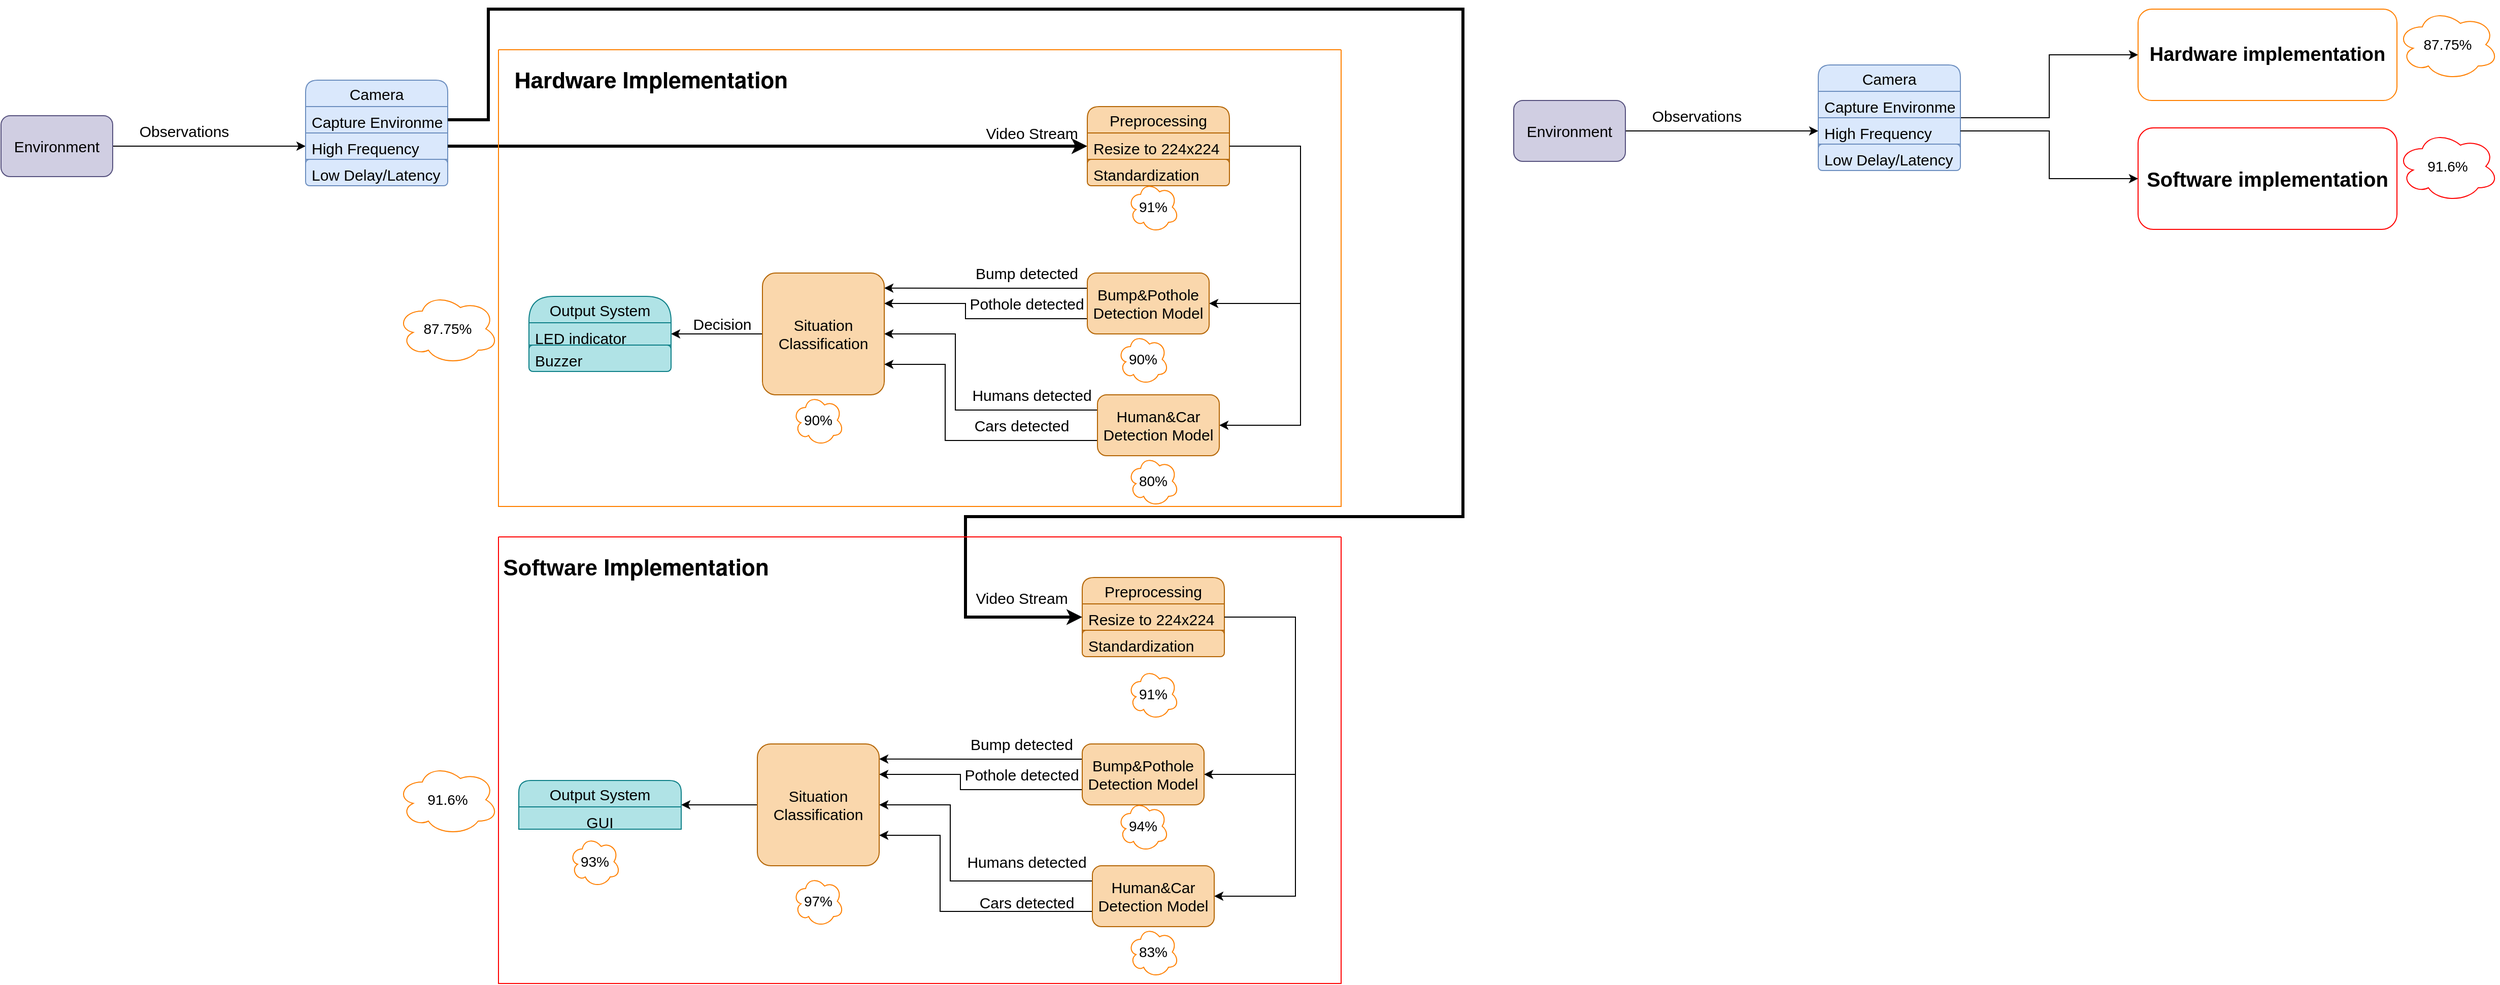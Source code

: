 <mxfile version="14.6.13" type="device"><diagram id="iNwZoOivhCcL0h3aQmpG" name="Page-1"><mxGraphModel dx="3410" dy="1480" grid="1" gridSize="10" guides="1" tooltips="1" connect="1" arrows="1" fold="1" page="1" pageScale="1" pageWidth="850" pageHeight="1100" math="0" shadow="0"><root><mxCell id="0"/><mxCell id="1" parent="0"/><mxCell id="1qs8nnv00DE6NYMP3He4-23" style="edgeStyle=orthogonalEdgeStyle;rounded=0;orthogonalLoop=1;jettySize=auto;html=1;exitX=1;exitY=0.5;exitDx=0;exitDy=0;entryX=0;entryY=0.5;entryDx=0;entryDy=0;fontSize=15;" parent="1" source="1qs8nnv00DE6NYMP3He4-6" target="1qs8nnv00DE6NYMP3He4-21" edge="1"><mxGeometry relative="1" as="geometry"><Array as="points"><mxPoint x="-90" y="255"/><mxPoint x="-90" y="255"/></Array></mxGeometry></mxCell><mxCell id="1qs8nnv00DE6NYMP3He4-6" value="&lt;font style=&quot;font-size: 15px;&quot;&gt;Environment&lt;/font&gt;" style="rounded=1;whiteSpace=wrap;html=1;fillColor=#d0cee2;strokeColor=#56517e;fontSize=15;" parent="1" vertex="1"><mxGeometry x="-320" y="225" width="110" height="60" as="geometry"/></mxCell><mxCell id="1qs8nnv00DE6NYMP3He4-19" value="Camera" style="swimlane;fontStyle=0;childLayout=stackLayout;horizontal=1;startSize=26;horizontalStack=0;resizeParent=1;resizeParentMax=0;resizeLast=0;collapsible=1;marginBottom=0;rounded=1;labelBackgroundColor=none;fillColor=#dae8fc;strokeColor=#6c8ebf;fontSize=15;" parent="1" vertex="1"><mxGeometry x="-20" y="190" width="140" height="104" as="geometry"/></mxCell><mxCell id="1qs8nnv00DE6NYMP3He4-20" value="Capture Environment" style="text;strokeColor=#6c8ebf;fillColor=#dae8fc;align=left;verticalAlign=top;spacingLeft=4;spacingRight=4;overflow=hidden;rotatable=0;points=[[0,0.5],[1,0.5]];portConstraint=eastwest;fontSize=15;" parent="1qs8nnv00DE6NYMP3He4-19" vertex="1"><mxGeometry y="26" width="140" height="26" as="geometry"/></mxCell><mxCell id="1qs8nnv00DE6NYMP3He4-21" value="High Frequency" style="text;strokeColor=#6c8ebf;fillColor=#dae8fc;align=left;verticalAlign=top;spacingLeft=4;spacingRight=4;overflow=hidden;rotatable=0;points=[[0,0.5],[1,0.5]];portConstraint=eastwest;fontSize=15;" parent="1qs8nnv00DE6NYMP3He4-19" vertex="1"><mxGeometry y="52" width="140" height="26" as="geometry"/></mxCell><mxCell id="1qs8nnv00DE6NYMP3He4-22" value="Low Delay/Latency" style="text;strokeColor=#6c8ebf;fillColor=#dae8fc;align=left;verticalAlign=top;spacingLeft=4;spacingRight=4;overflow=hidden;rotatable=0;points=[[0,0.5],[1,0.5]];portConstraint=eastwest;rounded=1;fontSize=15;" parent="1qs8nnv00DE6NYMP3He4-19" vertex="1"><mxGeometry y="78" width="140" height="26" as="geometry"/></mxCell><mxCell id="1qs8nnv00DE6NYMP3He4-25" style="edgeStyle=orthogonalEdgeStyle;rounded=0;orthogonalLoop=1;jettySize=auto;html=1;exitX=1;exitY=0.5;exitDx=0;exitDy=0;entryX=0;entryY=0.5;entryDx=0;entryDy=0;fontSize=15;strokeWidth=3;" parent="1" source="1qs8nnv00DE6NYMP3He4-21" target="1qs8nnv00DE6NYMP3He4-31" edge="1"><mxGeometry relative="1" as="geometry"><mxPoint x="750" y="255" as="targetPoint"/></mxGeometry></mxCell><mxCell id="1qs8nnv00DE6NYMP3He4-26" value="&lt;font style=&quot;font-size: 15px;&quot;&gt;Video Stream&lt;/font&gt;" style="text;html=1;align=center;verticalAlign=middle;resizable=0;points=[];autosize=1;strokeColor=none;fontSize=15;" parent="1" vertex="1"><mxGeometry x="640" y="232" width="110" height="20" as="geometry"/></mxCell><mxCell id="1qs8nnv00DE6NYMP3He4-30" value="Preprocessing" style="swimlane;fontStyle=0;childLayout=stackLayout;horizontal=1;startSize=26;horizontalStack=0;resizeParent=1;resizeParentMax=0;resizeLast=0;collapsible=1;marginBottom=0;rounded=1;fillColor=#fad7ac;strokeColor=#b46504;fontSize=15;" parent="1" vertex="1"><mxGeometry x="750" y="216" width="140" height="78" as="geometry"><mxRectangle x="730" y="406" width="110" height="26" as="alternateBounds"/></mxGeometry></mxCell><mxCell id="1qs8nnv00DE6NYMP3He4-31" value="Resize to 224x224" style="text;strokeColor=#b46504;fillColor=#fad7ac;align=left;verticalAlign=top;spacingLeft=4;spacingRight=4;overflow=hidden;rotatable=0;points=[[0,0.5],[1,0.5]];portConstraint=eastwest;rounded=0;fontSize=15;" parent="1qs8nnv00DE6NYMP3He4-30" vertex="1"><mxGeometry y="26" width="140" height="26" as="geometry"/></mxCell><mxCell id="1qs8nnv00DE6NYMP3He4-32" value="Standardization" style="text;strokeColor=#b46504;fillColor=#fad7ac;align=left;verticalAlign=top;spacingLeft=4;spacingRight=4;overflow=hidden;rotatable=0;points=[[0,0.5],[1,0.5]];portConstraint=eastwest;rounded=1;fontSize=15;" parent="1qs8nnv00DE6NYMP3He4-30" vertex="1"><mxGeometry y="52" width="140" height="26" as="geometry"/></mxCell><mxCell id="1qs8nnv00DE6NYMP3He4-46" style="edgeStyle=orthogonalEdgeStyle;rounded=0;orthogonalLoop=1;jettySize=auto;html=1;exitX=1;exitY=0.5;exitDx=0;exitDy=0;entryX=1;entryY=0.5;entryDx=0;entryDy=0;fontSize=15;" parent="1" source="1qs8nnv00DE6NYMP3He4-31" target="1qs8nnv00DE6NYMP3He4-48" edge="1"><mxGeometry relative="1" as="geometry"><mxPoint x="890" y="255" as="sourcePoint"/><mxPoint x="870" y="417" as="targetPoint"/><Array as="points"><mxPoint x="960" y="255"/><mxPoint x="960" y="410"/></Array></mxGeometry></mxCell><mxCell id="1qs8nnv00DE6NYMP3He4-47" value="" style="endArrow=classic;html=1;exitX=1;exitY=0.5;exitDx=0;exitDy=0;entryX=1;entryY=0.5;entryDx=0;entryDy=0;rounded=0;fontSize=15;" parent="1" source="1qs8nnv00DE6NYMP3He4-31" target="1qs8nnv00DE6NYMP3He4-49" edge="1"><mxGeometry width="50" height="50" relative="1" as="geometry"><mxPoint x="930" y="500" as="sourcePoint"/><mxPoint x="870" y="559.0" as="targetPoint"/><Array as="points"><mxPoint x="960" y="255"/><mxPoint x="960" y="530"/></Array></mxGeometry></mxCell><mxCell id="1qs8nnv00DE6NYMP3He4-56" style="edgeStyle=orthogonalEdgeStyle;rounded=0;orthogonalLoop=1;jettySize=auto;html=1;exitX=0;exitY=0.75;exitDx=0;exitDy=0;entryX=1;entryY=0.25;entryDx=0;entryDy=0;fontSize=15;" parent="1" source="1qs8nnv00DE6NYMP3He4-48" target="1qs8nnv00DE6NYMP3He4-64" edge="1"><mxGeometry relative="1" as="geometry"><mxPoint x="441.52" y="433.36" as="targetPoint"/><Array as="points"><mxPoint x="630" y="425"/><mxPoint x="630" y="410"/></Array></mxGeometry></mxCell><mxCell id="1qs8nnv00DE6NYMP3He4-74" style="edgeStyle=orthogonalEdgeStyle;rounded=0;orthogonalLoop=1;jettySize=auto;html=1;exitX=0;exitY=0.25;exitDx=0;exitDy=0;entryX=1;entryY=0.124;entryDx=0;entryDy=0;entryPerimeter=0;fontSize=15;" parent="1" source="1qs8nnv00DE6NYMP3He4-48" target="1qs8nnv00DE6NYMP3He4-64" edge="1"><mxGeometry relative="1" as="geometry"/></mxCell><mxCell id="1qs8nnv00DE6NYMP3He4-48" value="Bump&amp;amp;Pothole Detection Model" style="rounded=1;whiteSpace=wrap;html=1;fillColor=#fad7ac;strokeColor=#b46504;fontSize=15;" parent="1" vertex="1"><mxGeometry x="750" y="380" width="120" height="60" as="geometry"/></mxCell><mxCell id="1qs8nnv00DE6NYMP3He4-50" style="edgeStyle=orthogonalEdgeStyle;rounded=0;orthogonalLoop=1;jettySize=auto;html=1;exitX=0;exitY=0.25;exitDx=0;exitDy=0;entryX=1;entryY=0.5;entryDx=0;entryDy=0;fontSize=15;" parent="1" source="1qs8nnv00DE6NYMP3He4-49" target="1qs8nnv00DE6NYMP3He4-64" edge="1"><mxGeometry relative="1" as="geometry"><mxPoint x="441.12" y="450.96" as="targetPoint"/><Array as="points"><mxPoint x="620" y="515"/><mxPoint x="620" y="440"/></Array></mxGeometry></mxCell><mxCell id="1qs8nnv00DE6NYMP3He4-52" style="edgeStyle=orthogonalEdgeStyle;rounded=0;orthogonalLoop=1;jettySize=auto;html=1;exitX=0;exitY=0.75;exitDx=0;exitDy=0;entryX=1;entryY=0.75;entryDx=0;entryDy=0;fontSize=15;" parent="1" source="1qs8nnv00DE6NYMP3He4-49" target="1qs8nnv00DE6NYMP3He4-64" edge="1"><mxGeometry relative="1" as="geometry"><mxPoint x="457.68" y="473.52" as="targetPoint"/><Array as="points"><mxPoint x="610" y="545"/><mxPoint x="610" y="470"/></Array></mxGeometry></mxCell><mxCell id="1qs8nnv00DE6NYMP3He4-55" value="Bump detected" style="text;html=1;align=center;verticalAlign=middle;resizable=0;points=[];autosize=1;strokeColor=none;fontSize=15;" parent="1" vertex="1"><mxGeometry x="630" y="370" width="120" height="20" as="geometry"/></mxCell><mxCell id="1qs8nnv00DE6NYMP3He4-57" value="Pothole detected" style="text;html=1;align=center;verticalAlign=middle;resizable=0;points=[];autosize=1;strokeColor=none;fontSize=15;" parent="1" vertex="1"><mxGeometry x="625" y="400" width="130" height="20" as="geometry"/></mxCell><mxCell id="1qs8nnv00DE6NYMP3He4-79" style="edgeStyle=orthogonalEdgeStyle;rounded=0;orthogonalLoop=1;jettySize=auto;html=1;exitX=0;exitY=0.5;exitDx=0;exitDy=0;entryX=1;entryY=0.5;entryDx=0;entryDy=0;fontSize=15;" parent="1" source="1qs8nnv00DE6NYMP3He4-64" target="1qs8nnv00DE6NYMP3He4-76" edge="1"><mxGeometry relative="1" as="geometry"/></mxCell><mxCell id="1qs8nnv00DE6NYMP3He4-64" value="Situation Classification" style="rounded=1;whiteSpace=wrap;html=1;arcSize=11;fillColor=#fad7ac;strokeColor=#b46504;fontSize=15;" parent="1" vertex="1"><mxGeometry x="430" y="380" width="120" height="120" as="geometry"/></mxCell><mxCell id="1qs8nnv00DE6NYMP3He4-75" value="Output System" style="swimlane;fontStyle=0;childLayout=stackLayout;horizontal=1;startSize=26;horizontalStack=0;resizeParent=1;resizeParentMax=0;resizeLast=0;collapsible=1;marginBottom=0;rounded=1;fillColor=#b0e3e6;strokeColor=#0e8088;fontSize=15;arcSize=31;" parent="1" vertex="1"><mxGeometry x="200" y="403" width="140" height="74" as="geometry"/></mxCell><mxCell id="1qs8nnv00DE6NYMP3He4-76" value="LED indicator" style="text;strokeColor=#0e8088;fillColor=#b0e3e6;align=left;verticalAlign=top;spacingLeft=4;spacingRight=4;overflow=hidden;rotatable=0;points=[[0,0.5],[1,0.5]];portConstraint=eastwest;rounded=0;fontSize=15;" parent="1qs8nnv00DE6NYMP3He4-75" vertex="1"><mxGeometry y="26" width="140" height="22" as="geometry"/></mxCell><mxCell id="1qs8nnv00DE6NYMP3He4-77" value="Buzzer" style="text;strokeColor=#0e8088;fillColor=#b0e3e6;align=left;verticalAlign=top;spacingLeft=4;spacingRight=4;overflow=hidden;rotatable=0;points=[[0,0.5],[1,0.5]];portConstraint=eastwest;rounded=1;fontSize=15;" parent="1qs8nnv00DE6NYMP3He4-75" vertex="1"><mxGeometry y="48" width="140" height="26" as="geometry"/></mxCell><mxCell id="1qs8nnv00DE6NYMP3He4-80" value="&lt;font style=&quot;font-size: 15px;&quot;&gt;Decision&lt;/font&gt;" style="text;html=1;align=center;verticalAlign=middle;resizable=0;points=[];autosize=1;strokeColor=none;fontSize=15;" parent="1" vertex="1"><mxGeometry x="355" y="420" width="70" height="20" as="geometry"/></mxCell><mxCell id="1qs8nnv00DE6NYMP3He4-81" value="Observations" style="text;html=1;align=center;verticalAlign=middle;resizable=0;points=[];autosize=1;strokeColor=none;fontSize=15;" parent="1" vertex="1"><mxGeometry x="-190" y="230" width="100" height="20" as="geometry"/></mxCell><mxCell id="QOeDc7OtMjux28SP6r0s-3" value="Preprocessing" style="swimlane;fontStyle=0;childLayout=stackLayout;horizontal=1;startSize=26;horizontalStack=0;resizeParent=1;resizeParentMax=0;resizeLast=0;collapsible=1;marginBottom=0;rounded=1;fillColor=#fad7ac;strokeColor=#b46504;fontSize=15;" vertex="1" parent="1"><mxGeometry x="745" y="680" width="140" height="78" as="geometry"><mxRectangle x="730" y="406" width="110" height="26" as="alternateBounds"/></mxGeometry></mxCell><mxCell id="QOeDc7OtMjux28SP6r0s-4" value="Resize to 224x224" style="text;strokeColor=#b46504;fillColor=#fad7ac;align=left;verticalAlign=top;spacingLeft=4;spacingRight=4;overflow=hidden;rotatable=0;points=[[0,0.5],[1,0.5]];portConstraint=eastwest;rounded=0;fontSize=15;" vertex="1" parent="QOeDc7OtMjux28SP6r0s-3"><mxGeometry y="26" width="140" height="26" as="geometry"/></mxCell><mxCell id="QOeDc7OtMjux28SP6r0s-5" value="Standardization" style="text;strokeColor=#b46504;fillColor=#fad7ac;align=left;verticalAlign=top;spacingLeft=4;spacingRight=4;overflow=hidden;rotatable=0;points=[[0,0.5],[1,0.5]];portConstraint=eastwest;rounded=1;fontSize=15;" vertex="1" parent="QOeDc7OtMjux28SP6r0s-3"><mxGeometry y="52" width="140" height="26" as="geometry"/></mxCell><mxCell id="QOeDc7OtMjux28SP6r0s-6" style="edgeStyle=orthogonalEdgeStyle;rounded=0;orthogonalLoop=1;jettySize=auto;html=1;exitX=1;exitY=0.5;exitDx=0;exitDy=0;entryX=1;entryY=0.5;entryDx=0;entryDy=0;fontSize=15;" edge="1" parent="1" source="QOeDc7OtMjux28SP6r0s-4" target="QOeDc7OtMjux28SP6r0s-10"><mxGeometry relative="1" as="geometry"><mxPoint x="885" y="719" as="sourcePoint"/><mxPoint x="865" y="881" as="targetPoint"/><Array as="points"><mxPoint x="955" y="719"/><mxPoint x="955" y="874"/></Array></mxGeometry></mxCell><mxCell id="QOeDc7OtMjux28SP6r0s-7" value="" style="endArrow=classic;html=1;exitX=1;exitY=0.5;exitDx=0;exitDy=0;entryX=1;entryY=0.5;entryDx=0;entryDy=0;rounded=0;fontSize=15;" edge="1" parent="1" source="QOeDc7OtMjux28SP6r0s-4" target="QOeDc7OtMjux28SP6r0s-13"><mxGeometry width="50" height="50" relative="1" as="geometry"><mxPoint x="925" y="964" as="sourcePoint"/><mxPoint x="865" y="1023.0" as="targetPoint"/><Array as="points"><mxPoint x="955" y="719"/><mxPoint x="955" y="994"/></Array></mxGeometry></mxCell><mxCell id="QOeDc7OtMjux28SP6r0s-8" style="edgeStyle=orthogonalEdgeStyle;rounded=0;orthogonalLoop=1;jettySize=auto;html=1;exitX=0;exitY=0.75;exitDx=0;exitDy=0;entryX=1;entryY=0.25;entryDx=0;entryDy=0;fontSize=15;" edge="1" parent="1" source="QOeDc7OtMjux28SP6r0s-10" target="QOeDc7OtMjux28SP6r0s-18"><mxGeometry relative="1" as="geometry"><mxPoint x="436.52" y="897.36" as="targetPoint"/><Array as="points"><mxPoint x="625" y="889"/><mxPoint x="625" y="874"/></Array></mxGeometry></mxCell><mxCell id="QOeDc7OtMjux28SP6r0s-9" style="edgeStyle=orthogonalEdgeStyle;rounded=0;orthogonalLoop=1;jettySize=auto;html=1;exitX=0;exitY=0.25;exitDx=0;exitDy=0;entryX=1;entryY=0.124;entryDx=0;entryDy=0;entryPerimeter=0;fontSize=15;" edge="1" parent="1" source="QOeDc7OtMjux28SP6r0s-10" target="QOeDc7OtMjux28SP6r0s-18"><mxGeometry relative="1" as="geometry"/></mxCell><mxCell id="QOeDc7OtMjux28SP6r0s-10" value="Bump&amp;amp;Pothole Detection Model" style="rounded=1;whiteSpace=wrap;html=1;fillColor=#fad7ac;strokeColor=#b46504;fontSize=15;" vertex="1" parent="1"><mxGeometry x="745" y="844" width="120" height="60" as="geometry"/></mxCell><mxCell id="QOeDc7OtMjux28SP6r0s-11" style="edgeStyle=orthogonalEdgeStyle;rounded=0;orthogonalLoop=1;jettySize=auto;html=1;exitX=0;exitY=0.25;exitDx=0;exitDy=0;entryX=1;entryY=0.5;entryDx=0;entryDy=0;fontSize=15;" edge="1" parent="1" source="QOeDc7OtMjux28SP6r0s-13" target="QOeDc7OtMjux28SP6r0s-18"><mxGeometry relative="1" as="geometry"><mxPoint x="436.12" y="914.96" as="targetPoint"/><Array as="points"><mxPoint x="615" y="979"/><mxPoint x="615" y="904"/></Array></mxGeometry></mxCell><mxCell id="QOeDc7OtMjux28SP6r0s-12" style="edgeStyle=orthogonalEdgeStyle;rounded=0;orthogonalLoop=1;jettySize=auto;html=1;exitX=0;exitY=0.75;exitDx=0;exitDy=0;entryX=1;entryY=0.75;entryDx=0;entryDy=0;fontSize=15;" edge="1" parent="1" source="QOeDc7OtMjux28SP6r0s-13" target="QOeDc7OtMjux28SP6r0s-18"><mxGeometry relative="1" as="geometry"><mxPoint x="452.68" y="937.52" as="targetPoint"/><Array as="points"><mxPoint x="605" y="1009"/><mxPoint x="605" y="934"/></Array></mxGeometry></mxCell><mxCell id="QOeDc7OtMjux28SP6r0s-15" value="Cars detected" style="text;html=1;align=center;verticalAlign=middle;resizable=0;points=[];autosize=1;strokeColor=none;fontSize=15;" vertex="1" parent="1"><mxGeometry x="635" y="990" width="110" height="20" as="geometry"/></mxCell><mxCell id="QOeDc7OtMjux28SP6r0s-16" value="Bump detected" style="text;html=1;align=center;verticalAlign=middle;resizable=0;points=[];autosize=1;strokeColor=none;fontSize=15;" vertex="1" parent="1"><mxGeometry x="625" y="834" width="120" height="20" as="geometry"/></mxCell><mxCell id="QOeDc7OtMjux28SP6r0s-17" value="Pothole detected" style="text;html=1;align=center;verticalAlign=middle;resizable=0;points=[];autosize=1;strokeColor=none;fontSize=15;" vertex="1" parent="1"><mxGeometry x="620" y="864" width="130" height="20" as="geometry"/></mxCell><mxCell id="QOeDc7OtMjux28SP6r0s-45" style="edgeStyle=orthogonalEdgeStyle;rounded=0;orthogonalLoop=1;jettySize=auto;html=1;exitX=0;exitY=0.5;exitDx=0;exitDy=0;entryX=1;entryY=0.5;entryDx=0;entryDy=0;" edge="1" parent="1" source="QOeDc7OtMjux28SP6r0s-18" target="QOeDc7OtMjux28SP6r0s-42"><mxGeometry relative="1" as="geometry"/></mxCell><mxCell id="QOeDc7OtMjux28SP6r0s-18" value="Situation Classification" style="rounded=1;whiteSpace=wrap;html=1;arcSize=11;fillColor=#fad7ac;strokeColor=#b46504;fontSize=15;" vertex="1" parent="1"><mxGeometry x="425" y="844" width="120" height="120" as="geometry"/></mxCell><mxCell id="QOeDc7OtMjux28SP6r0s-22" style="edgeStyle=orthogonalEdgeStyle;rounded=0;orthogonalLoop=1;jettySize=auto;html=1;exitX=1;exitY=0.5;exitDx=0;exitDy=0;entryX=0;entryY=0.5;entryDx=0;entryDy=0;fontSize=14;strokeWidth=3;" edge="1" parent="1" source="1qs8nnv00DE6NYMP3He4-20" target="QOeDc7OtMjux28SP6r0s-3"><mxGeometry relative="1" as="geometry"><Array as="points"><mxPoint x="160" y="229"/><mxPoint x="160" y="120"/><mxPoint x="1120" y="120"/><mxPoint x="1120" y="620"/><mxPoint x="630" y="620"/><mxPoint x="630" y="719"/></Array></mxGeometry></mxCell><mxCell id="QOeDc7OtMjux28SP6r0s-25" value="" style="swimlane;startSize=0;strokeColor=#FF0000;" vertex="1" parent="1"><mxGeometry x="170" y="640" width="830" height="440" as="geometry"/></mxCell><mxCell id="QOeDc7OtMjux28SP6r0s-26" value="&lt;b style=&quot;font-size: 22px&quot;&gt;&lt;font style=&quot;font-size: 22px&quot;&gt;Software&amp;nbsp;&lt;/font&gt;&lt;span style=&quot;font-family: &amp;#34;whitney&amp;#34; , &amp;#34;helvetica neue&amp;#34; , &amp;#34;helvetica&amp;#34; , &amp;#34;arial&amp;#34; , sans-serif ; text-align: left ; background-color: rgb(255 , 255 , 255)&quot;&gt;Implementation&lt;/span&gt;&lt;/b&gt;" style="text;html=1;align=center;verticalAlign=middle;resizable=0;points=[];autosize=1;strokeColor=none;rotation=0;" vertex="1" parent="QOeDc7OtMjux28SP6r0s-25"><mxGeometry x="-5" y="20" width="280" height="20" as="geometry"/></mxCell><mxCell id="QOeDc7OtMjux28SP6r0s-42" value="Output System" style="swimlane;fontStyle=0;childLayout=stackLayout;horizontal=1;startSize=26;horizontalStack=0;resizeParent=1;resizeParentMax=0;resizeLast=0;collapsible=1;marginBottom=0;rounded=1;fillColor=#b0e3e6;strokeColor=#0e8088;fontSize=15;" vertex="1" parent="QOeDc7OtMjux28SP6r0s-25"><mxGeometry x="20" y="240" width="160" height="48" as="geometry"/></mxCell><mxCell id="QOeDc7OtMjux28SP6r0s-43" value="GUI" style="text;strokeColor=#0e8088;fillColor=#b0e3e6;align=center;verticalAlign=top;spacingLeft=4;spacingRight=4;overflow=hidden;rotatable=0;points=[[0,0.5],[1,0.5]];portConstraint=eastwest;rounded=0;fontSize=15;" vertex="1" parent="QOeDc7OtMjux28SP6r0s-42"><mxGeometry y="26" width="160" height="22" as="geometry"/></mxCell><mxCell id="QOeDc7OtMjux28SP6r0s-46" value="&lt;span style=&quot;font-size: 15px&quot;&gt;Video Stream&lt;/span&gt;" style="text;html=1;align=center;verticalAlign=middle;resizable=0;points=[];autosize=1;strokeColor=none;fontSize=14;" vertex="1" parent="QOeDc7OtMjux28SP6r0s-25"><mxGeometry x="460" y="50" width="110" height="20" as="geometry"/></mxCell><mxCell id="QOeDc7OtMjux28SP6r0s-64" value="91%" style="ellipse;shape=cloud;whiteSpace=wrap;html=1;fontSize=14;strokeColor=#FF8000;fillColor=none;align=center;" vertex="1" parent="QOeDc7OtMjux28SP6r0s-25"><mxGeometry x="620" y="130" width="50" height="50" as="geometry"/></mxCell><mxCell id="QOeDc7OtMjux28SP6r0s-65" value="94%" style="ellipse;shape=cloud;whiteSpace=wrap;html=1;fontSize=14;strokeColor=#FF8000;fillColor=none;align=center;" vertex="1" parent="QOeDc7OtMjux28SP6r0s-25"><mxGeometry x="610" y="260" width="50" height="50" as="geometry"/></mxCell><mxCell id="QOeDc7OtMjux28SP6r0s-13" value="Human&amp;amp;Car Detection Model" style="rounded=1;whiteSpace=wrap;html=1;fillColor=#fad7ac;strokeColor=#b46504;fontSize=15;" vertex="1" parent="QOeDc7OtMjux28SP6r0s-25"><mxGeometry x="585" y="324" width="120" height="60" as="geometry"/></mxCell><mxCell id="QOeDc7OtMjux28SP6r0s-14" value="Humans detected" style="text;html=1;align=center;verticalAlign=middle;resizable=0;points=[];autosize=1;strokeColor=none;fontSize=15;" vertex="1" parent="QOeDc7OtMjux28SP6r0s-25"><mxGeometry x="455" y="310" width="130" height="20" as="geometry"/></mxCell><mxCell id="QOeDc7OtMjux28SP6r0s-66" value="83%" style="ellipse;shape=cloud;whiteSpace=wrap;html=1;fontSize=14;strokeColor=#FF8000;fillColor=none;align=center;" vertex="1" parent="QOeDc7OtMjux28SP6r0s-25"><mxGeometry x="620" y="384" width="50" height="50" as="geometry"/></mxCell><mxCell id="QOeDc7OtMjux28SP6r0s-67" value="97%" style="ellipse;shape=cloud;whiteSpace=wrap;html=1;fontSize=14;strokeColor=#FF8000;fillColor=none;align=center;" vertex="1" parent="QOeDc7OtMjux28SP6r0s-25"><mxGeometry x="290" y="334" width="50" height="50" as="geometry"/></mxCell><mxCell id="QOeDc7OtMjux28SP6r0s-68" value="93%" style="ellipse;shape=cloud;whiteSpace=wrap;html=1;fontSize=14;strokeColor=#FF8000;fillColor=none;align=center;" vertex="1" parent="QOeDc7OtMjux28SP6r0s-25"><mxGeometry x="70" y="295" width="50" height="50" as="geometry"/></mxCell><mxCell id="QOeDc7OtMjux28SP6r0s-27" value="" style="swimlane;startSize=0;strokeColor=#FF8000;" vertex="1" parent="1"><mxGeometry x="170" y="160" width="830" height="450" as="geometry"/></mxCell><mxCell id="QOeDc7OtMjux28SP6r0s-50" value="" style="swimlane;startSize=0;strokeColor=#FF8000;" vertex="1" parent="QOeDc7OtMjux28SP6r0s-27"><mxGeometry width="830" height="450" as="geometry"/></mxCell><mxCell id="QOeDc7OtMjux28SP6r0s-51" value="&lt;b style=&quot;font-size: 22px&quot;&gt;Hardware&amp;nbsp;&lt;span style=&quot;font-family: &amp;#34;whitney&amp;#34; , &amp;#34;helvetica neue&amp;#34; , &amp;#34;helvetica&amp;#34; , &amp;#34;arial&amp;#34; , sans-serif ; text-align: left ; background-color: rgb(255 , 255 , 255)&quot;&gt;Implementation&lt;/span&gt;&lt;/b&gt;" style="text;html=1;align=center;verticalAlign=middle;resizable=0;points=[];autosize=1;strokeColor=none;" vertex="1" parent="QOeDc7OtMjux28SP6r0s-50"><mxGeometry x="10" y="20" width="280" height="20" as="geometry"/></mxCell><mxCell id="QOeDc7OtMjux28SP6r0s-52" value="91%" style="ellipse;shape=cloud;whiteSpace=wrap;html=1;fontSize=14;strokeColor=#FF8000;fillColor=none;align=center;" vertex="1" parent="QOeDc7OtMjux28SP6r0s-50"><mxGeometry x="620" y="130" width="50" height="50" as="geometry"/></mxCell><mxCell id="QOeDc7OtMjux28SP6r0s-53" value="90%" style="ellipse;shape=cloud;whiteSpace=wrap;html=1;fontSize=14;strokeColor=#FF8000;fillColor=none;align=center;" vertex="1" parent="QOeDc7OtMjux28SP6r0s-50"><mxGeometry x="610" y="280" width="50" height="50" as="geometry"/></mxCell><mxCell id="1qs8nnv00DE6NYMP3He4-49" value="Human&amp;amp;Car Detection Model" style="rounded=1;whiteSpace=wrap;html=1;fillColor=#fad7ac;strokeColor=#b46504;fontSize=15;" parent="QOeDc7OtMjux28SP6r0s-50" vertex="1"><mxGeometry x="590" y="340" width="120" height="60" as="geometry"/></mxCell><mxCell id="1qs8nnv00DE6NYMP3He4-53" value="Cars detected" style="text;html=1;align=center;verticalAlign=middle;resizable=0;points=[];autosize=1;strokeColor=none;fontSize=15;" parent="QOeDc7OtMjux28SP6r0s-50" vertex="1"><mxGeometry x="460" y="360" width="110" height="20" as="geometry"/></mxCell><mxCell id="QOeDc7OtMjux28SP6r0s-60" value="80%" style="ellipse;shape=cloud;whiteSpace=wrap;html=1;fontSize=14;strokeColor=#FF8000;fillColor=none;align=center;" vertex="1" parent="QOeDc7OtMjux28SP6r0s-50"><mxGeometry x="620" y="400" width="50" height="50" as="geometry"/></mxCell><mxCell id="1qs8nnv00DE6NYMP3He4-51" value="Humans detected" style="text;html=1;align=center;verticalAlign=middle;resizable=0;points=[];autosize=1;strokeColor=none;fontSize=15;" parent="QOeDc7OtMjux28SP6r0s-50" vertex="1"><mxGeometry x="460" y="330" width="130" height="20" as="geometry"/></mxCell><mxCell id="QOeDc7OtMjux28SP6r0s-61" value="90%" style="ellipse;shape=cloud;whiteSpace=wrap;html=1;fontSize=14;strokeColor=#FF8000;fillColor=none;align=center;" vertex="1" parent="QOeDc7OtMjux28SP6r0s-50"><mxGeometry x="290" y="340" width="50" height="50" as="geometry"/></mxCell><mxCell id="QOeDc7OtMjux28SP6r0s-28" value="&lt;b style=&quot;font-size: 22px&quot;&gt;Hardware&amp;nbsp;&lt;span style=&quot;font-family: &amp;#34;whitney&amp;#34; , &amp;#34;helvetica neue&amp;#34; , &amp;#34;helvetica&amp;#34; , &amp;#34;arial&amp;#34; , sans-serif ; text-align: left ; background-color: rgb(255 , 255 , 255)&quot;&gt;Implementation&lt;/span&gt;&lt;/b&gt;" style="text;html=1;align=center;verticalAlign=middle;resizable=0;points=[];autosize=1;strokeColor=none;" vertex="1" parent="QOeDc7OtMjux28SP6r0s-27"><mxGeometry x="10" y="20" width="280" height="20" as="geometry"/></mxCell><mxCell id="QOeDc7OtMjux28SP6r0s-29" style="edgeStyle=orthogonalEdgeStyle;rounded=0;orthogonalLoop=1;jettySize=auto;html=1;exitX=1;exitY=0.5;exitDx=0;exitDy=0;entryX=0;entryY=0.5;entryDx=0;entryDy=0;fontSize=15;" edge="1" parent="1" source="QOeDc7OtMjux28SP6r0s-30" target="QOeDc7OtMjux28SP6r0s-33"><mxGeometry relative="1" as="geometry"><Array as="points"><mxPoint x="1400" y="240"/><mxPoint x="1400" y="240"/></Array></mxGeometry></mxCell><mxCell id="QOeDc7OtMjux28SP6r0s-30" value="&lt;font style=&quot;font-size: 15px;&quot;&gt;Environment&lt;/font&gt;" style="rounded=1;whiteSpace=wrap;html=1;fillColor=#d0cee2;strokeColor=#56517e;fontSize=15;" vertex="1" parent="1"><mxGeometry x="1170" y="210" width="110" height="60" as="geometry"/></mxCell><mxCell id="QOeDc7OtMjux28SP6r0s-37" value="" style="edgeStyle=orthogonalEdgeStyle;rounded=0;orthogonalLoop=1;jettySize=auto;html=1;" edge="1" parent="1" source="QOeDc7OtMjux28SP6r0s-31" target="QOeDc7OtMjux28SP6r0s-36"><mxGeometry relative="1" as="geometry"/></mxCell><mxCell id="QOeDc7OtMjux28SP6r0s-31" value="Camera" style="swimlane;fontStyle=0;childLayout=stackLayout;horizontal=1;startSize=26;horizontalStack=0;resizeParent=1;resizeParentMax=0;resizeLast=0;collapsible=1;marginBottom=0;rounded=1;labelBackgroundColor=none;fillColor=#dae8fc;strokeColor=#6c8ebf;fontSize=15;" vertex="1" parent="1"><mxGeometry x="1470" y="175" width="140" height="104" as="geometry"/></mxCell><mxCell id="QOeDc7OtMjux28SP6r0s-32" value="Capture Environment" style="text;strokeColor=#6c8ebf;fillColor=#dae8fc;align=left;verticalAlign=top;spacingLeft=4;spacingRight=4;overflow=hidden;rotatable=0;points=[[0,0.5],[1,0.5]];portConstraint=eastwest;fontSize=15;" vertex="1" parent="QOeDc7OtMjux28SP6r0s-31"><mxGeometry y="26" width="140" height="26" as="geometry"/></mxCell><mxCell id="QOeDc7OtMjux28SP6r0s-33" value="High Frequency" style="text;strokeColor=#6c8ebf;fillColor=#dae8fc;align=left;verticalAlign=top;spacingLeft=4;spacingRight=4;overflow=hidden;rotatable=0;points=[[0,0.5],[1,0.5]];portConstraint=eastwest;fontSize=15;" vertex="1" parent="QOeDc7OtMjux28SP6r0s-31"><mxGeometry y="52" width="140" height="26" as="geometry"/></mxCell><mxCell id="QOeDc7OtMjux28SP6r0s-34" value="Low Delay/Latency" style="text;strokeColor=#6c8ebf;fillColor=#dae8fc;align=left;verticalAlign=top;spacingLeft=4;spacingRight=4;overflow=hidden;rotatable=0;points=[[0,0.5],[1,0.5]];portConstraint=eastwest;rounded=1;fontSize=15;" vertex="1" parent="QOeDc7OtMjux28SP6r0s-31"><mxGeometry y="78" width="140" height="26" as="geometry"/></mxCell><mxCell id="QOeDc7OtMjux28SP6r0s-35" value="Observations" style="text;html=1;align=center;verticalAlign=middle;resizable=0;points=[];autosize=1;strokeColor=none;fontSize=15;" vertex="1" parent="1"><mxGeometry x="1300" y="215" width="100" height="20" as="geometry"/></mxCell><mxCell id="QOeDc7OtMjux28SP6r0s-36" value="&lt;font size=&quot;1&quot;&gt;&lt;b style=&quot;font-size: 19px&quot;&gt;Hardware implementation&lt;/b&gt;&lt;/font&gt;" style="whiteSpace=wrap;html=1;rounded=1;fontSize=15;fontStyle=0;startSize=26;fillColor=none;strokeColor=#FF8000;" vertex="1" parent="1"><mxGeometry x="1785" y="120" width="255" height="90" as="geometry"/></mxCell><mxCell id="QOeDc7OtMjux28SP6r0s-40" value="&lt;font size=&quot;1&quot;&gt;&lt;b style=&quot;font-size: 20px&quot;&gt;Software implementation&lt;/b&gt;&lt;/font&gt;" style="whiteSpace=wrap;html=1;rounded=1;fontSize=15;fontStyle=0;startSize=26;strokeColor=#FF0000;fillColor=none;" vertex="1" parent="1"><mxGeometry x="1785" y="237" width="255" height="100" as="geometry"/></mxCell><mxCell id="QOeDc7OtMjux28SP6r0s-41" style="edgeStyle=orthogonalEdgeStyle;rounded=0;orthogonalLoop=1;jettySize=auto;html=1;exitX=1;exitY=0.5;exitDx=0;exitDy=0;entryX=0;entryY=0.5;entryDx=0;entryDy=0;" edge="1" parent="1" source="QOeDc7OtMjux28SP6r0s-33" target="QOeDc7OtMjux28SP6r0s-40"><mxGeometry relative="1" as="geometry"/></mxCell><mxCell id="QOeDc7OtMjux28SP6r0s-70" value="91.6%" style="ellipse;shape=cloud;whiteSpace=wrap;html=1;fontSize=14;strokeColor=#FF8000;fillColor=none;align=center;" vertex="1" parent="1"><mxGeometry x="70" y="864" width="100" height="70" as="geometry"/></mxCell><mxCell id="QOeDc7OtMjux28SP6r0s-71" value="87.75%" style="ellipse;shape=cloud;whiteSpace=wrap;html=1;fontSize=14;strokeColor=#FF8000;align=center;" vertex="1" parent="1"><mxGeometry x="70" y="400" width="100" height="70" as="geometry"/></mxCell><mxCell id="QOeDc7OtMjux28SP6r0s-74" value="87.75%" style="ellipse;shape=cloud;whiteSpace=wrap;html=1;fontSize=14;strokeColor=#FF8000;align=center;" vertex="1" parent="1"><mxGeometry x="2040" y="120" width="100" height="70" as="geometry"/></mxCell><mxCell id="QOeDc7OtMjux28SP6r0s-75" value="91.6%" style="ellipse;shape=cloud;whiteSpace=wrap;html=1;fontSize=14;align=center;strokeColor=#FF0000;" vertex="1" parent="1"><mxGeometry x="2040" y="240" width="100" height="70" as="geometry"/></mxCell></root></mxGraphModel></diagram></mxfile>